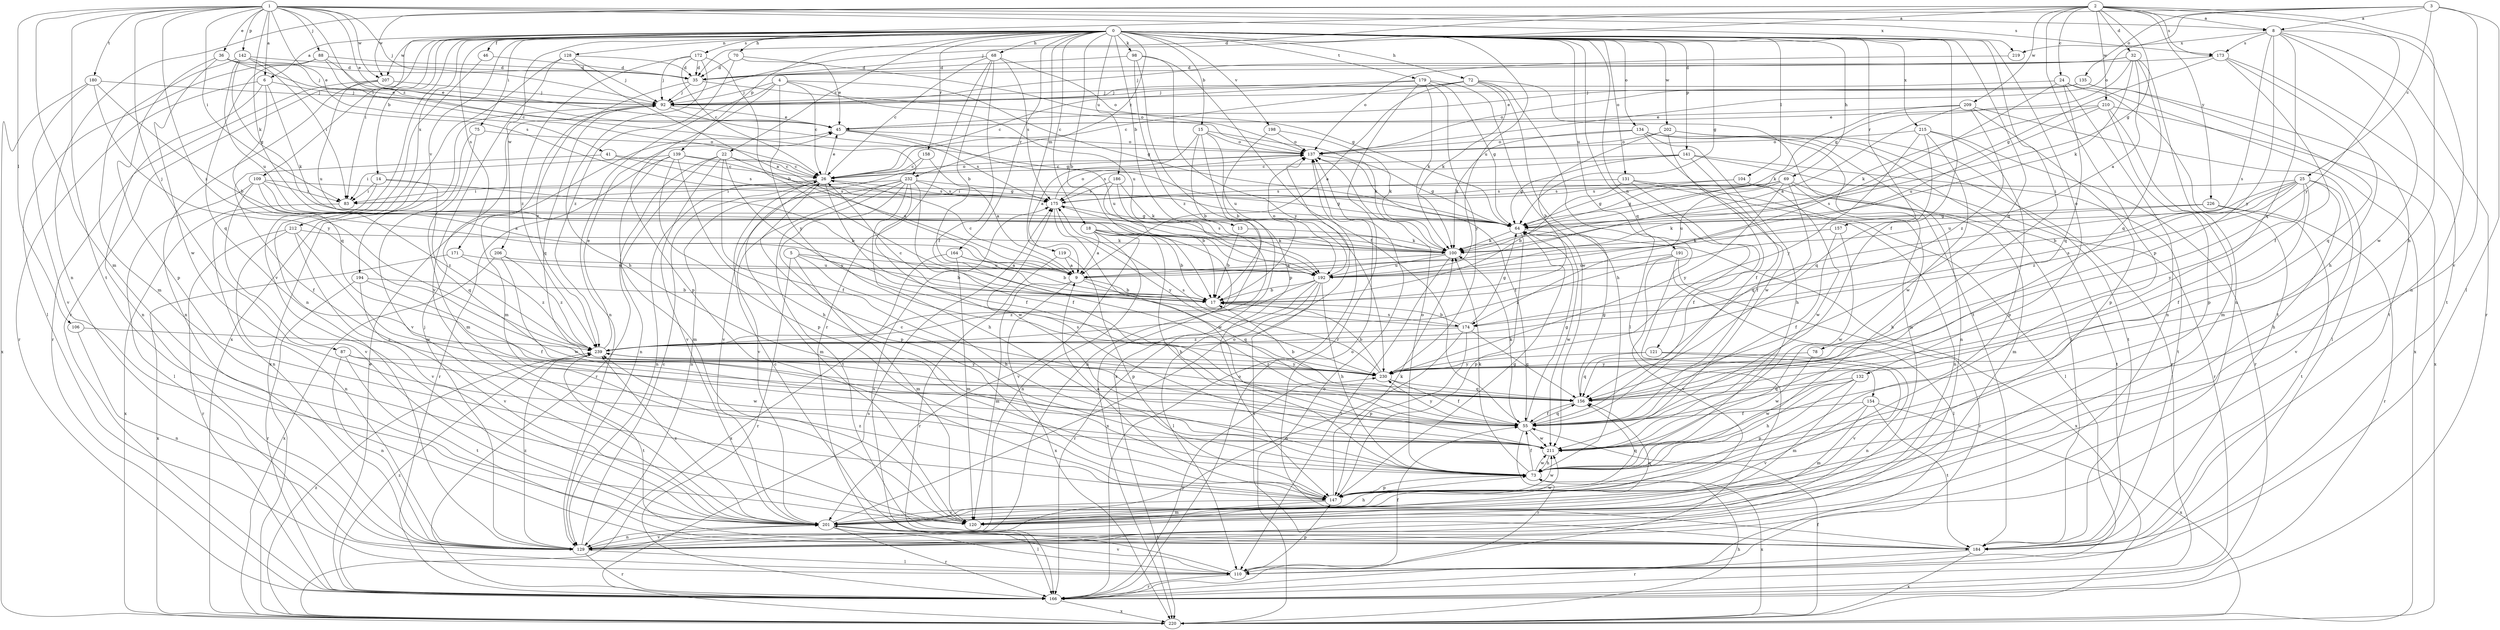strict digraph  {
0;
1;
2;
3;
4;
5;
6;
8;
9;
13;
14;
15;
17;
18;
22;
24;
25;
26;
32;
35;
36;
41;
45;
46;
55;
64;
68;
69;
70;
72;
73;
75;
78;
83;
87;
88;
92;
98;
100;
104;
106;
109;
110;
119;
120;
121;
128;
129;
131;
132;
134;
135;
137;
139;
141;
142;
147;
154;
156;
157;
158;
164;
166;
171;
172;
173;
174;
175;
179;
180;
184;
186;
191;
192;
194;
198;
201;
202;
206;
207;
209;
210;
211;
212;
215;
219;
220;
226;
230;
232;
239;
0 -> 6  [label=a];
0 -> 13  [label=b];
0 -> 14  [label=b];
0 -> 15  [label=b];
0 -> 17  [label=b];
0 -> 18  [label=c];
0 -> 22  [label=c];
0 -> 46  [label=f];
0 -> 55  [label=f];
0 -> 64  [label=g];
0 -> 68  [label=h];
0 -> 69  [label=h];
0 -> 70  [label=h];
0 -> 72  [label=h];
0 -> 75  [label=i];
0 -> 78  [label=i];
0 -> 83  [label=i];
0 -> 98  [label=k];
0 -> 104  [label=l];
0 -> 119  [label=m];
0 -> 121  [label=n];
0 -> 128  [label=n];
0 -> 131  [label=o];
0 -> 132  [label=o];
0 -> 134  [label=o];
0 -> 139  [label=p];
0 -> 141  [label=p];
0 -> 154  [label=q];
0 -> 156  [label=q];
0 -> 157  [label=r];
0 -> 158  [label=r];
0 -> 164  [label=r];
0 -> 166  [label=r];
0 -> 171  [label=s];
0 -> 172  [label=s];
0 -> 179  [label=t];
0 -> 186  [label=u];
0 -> 191  [label=u];
0 -> 192  [label=u];
0 -> 194  [label=v];
0 -> 198  [label=v];
0 -> 201  [label=v];
0 -> 202  [label=w];
0 -> 206  [label=w];
0 -> 207  [label=w];
0 -> 212  [label=x];
0 -> 215  [label=x];
0 -> 232  [label=z];
1 -> 6  [label=a];
1 -> 8  [label=a];
1 -> 36  [label=e];
1 -> 41  [label=e];
1 -> 45  [label=e];
1 -> 83  [label=i];
1 -> 87  [label=j];
1 -> 88  [label=j];
1 -> 92  [label=j];
1 -> 100  [label=k];
1 -> 106  [label=l];
1 -> 120  [label=m];
1 -> 142  [label=p];
1 -> 173  [label=s];
1 -> 180  [label=t];
1 -> 184  [label=t];
1 -> 207  [label=w];
1 -> 219  [label=x];
1 -> 232  [label=z];
1 -> 239  [label=z];
2 -> 8  [label=a];
2 -> 24  [label=c];
2 -> 32  [label=d];
2 -> 64  [label=g];
2 -> 73  [label=h];
2 -> 92  [label=j];
2 -> 109  [label=l];
2 -> 129  [label=n];
2 -> 147  [label=p];
2 -> 173  [label=s];
2 -> 207  [label=w];
2 -> 209  [label=w];
2 -> 210  [label=w];
2 -> 226  [label=y];
2 -> 230  [label=y];
3 -> 8  [label=a];
3 -> 25  [label=c];
3 -> 35  [label=d];
3 -> 110  [label=l];
3 -> 135  [label=o];
3 -> 137  [label=o];
3 -> 201  [label=v];
4 -> 26  [label=c];
4 -> 64  [label=g];
4 -> 92  [label=j];
4 -> 129  [label=n];
4 -> 147  [label=p];
4 -> 192  [label=u];
4 -> 230  [label=y];
5 -> 17  [label=b];
5 -> 73  [label=h];
5 -> 120  [label=m];
5 -> 166  [label=r];
5 -> 192  [label=u];
6 -> 92  [label=j];
6 -> 100  [label=k];
6 -> 129  [label=n];
6 -> 156  [label=q];
6 -> 166  [label=r];
8 -> 129  [label=n];
8 -> 156  [label=q];
8 -> 166  [label=r];
8 -> 173  [label=s];
8 -> 174  [label=s];
8 -> 211  [label=w];
8 -> 219  [label=x];
8 -> 230  [label=y];
9 -> 17  [label=b];
9 -> 26  [label=c];
9 -> 120  [label=m];
9 -> 156  [label=q];
9 -> 220  [label=x];
13 -> 17  [label=b];
13 -> 100  [label=k];
14 -> 17  [label=b];
14 -> 83  [label=i];
14 -> 129  [label=n];
14 -> 156  [label=q];
15 -> 9  [label=a];
15 -> 17  [label=b];
15 -> 100  [label=k];
15 -> 137  [label=o];
15 -> 192  [label=u];
15 -> 220  [label=x];
17 -> 174  [label=s];
18 -> 9  [label=a];
18 -> 17  [label=b];
18 -> 73  [label=h];
18 -> 100  [label=k];
18 -> 129  [label=n];
18 -> 201  [label=v];
18 -> 220  [label=x];
22 -> 9  [label=a];
22 -> 26  [label=c];
22 -> 55  [label=f];
22 -> 129  [label=n];
22 -> 166  [label=r];
22 -> 201  [label=v];
22 -> 230  [label=y];
24 -> 92  [label=j];
24 -> 129  [label=n];
24 -> 156  [label=q];
24 -> 174  [label=s];
24 -> 184  [label=t];
24 -> 220  [label=x];
25 -> 17  [label=b];
25 -> 55  [label=f];
25 -> 73  [label=h];
25 -> 174  [label=s];
25 -> 175  [label=s];
25 -> 192  [label=u];
25 -> 201  [label=v];
25 -> 230  [label=y];
25 -> 239  [label=z];
26 -> 45  [label=e];
26 -> 55  [label=f];
26 -> 83  [label=i];
26 -> 120  [label=m];
26 -> 129  [label=n];
26 -> 137  [label=o];
26 -> 175  [label=s];
32 -> 9  [label=a];
32 -> 35  [label=d];
32 -> 64  [label=g];
32 -> 92  [label=j];
32 -> 100  [label=k];
32 -> 129  [label=n];
32 -> 156  [label=q];
35 -> 92  [label=j];
35 -> 137  [label=o];
35 -> 239  [label=z];
36 -> 35  [label=d];
36 -> 45  [label=e];
36 -> 92  [label=j];
36 -> 147  [label=p];
36 -> 211  [label=w];
41 -> 26  [label=c];
41 -> 55  [label=f];
41 -> 175  [label=s];
45 -> 137  [label=o];
45 -> 175  [label=s];
45 -> 192  [label=u];
46 -> 35  [label=d];
46 -> 129  [label=n];
55 -> 64  [label=g];
55 -> 100  [label=k];
55 -> 156  [label=q];
55 -> 166  [label=r];
55 -> 211  [label=w];
55 -> 230  [label=y];
64 -> 100  [label=k];
64 -> 147  [label=p];
64 -> 211  [label=w];
64 -> 220  [label=x];
68 -> 17  [label=b];
68 -> 26  [label=c];
68 -> 35  [label=d];
68 -> 55  [label=f];
68 -> 137  [label=o];
68 -> 166  [label=r];
68 -> 175  [label=s];
69 -> 64  [label=g];
69 -> 73  [label=h];
69 -> 83  [label=i];
69 -> 120  [label=m];
69 -> 156  [label=q];
69 -> 175  [label=s];
69 -> 192  [label=u];
69 -> 230  [label=y];
70 -> 35  [label=d];
70 -> 45  [label=e];
70 -> 64  [label=g];
70 -> 239  [label=z];
72 -> 9  [label=a];
72 -> 26  [label=c];
72 -> 73  [label=h];
72 -> 92  [label=j];
72 -> 100  [label=k];
72 -> 110  [label=l];
72 -> 184  [label=t];
73 -> 26  [label=c];
73 -> 55  [label=f];
73 -> 100  [label=k];
73 -> 137  [label=o];
73 -> 147  [label=p];
73 -> 211  [label=w];
73 -> 220  [label=x];
75 -> 120  [label=m];
75 -> 137  [label=o];
75 -> 201  [label=v];
78 -> 211  [label=w];
78 -> 230  [label=y];
83 -> 220  [label=x];
87 -> 129  [label=n];
87 -> 184  [label=t];
87 -> 211  [label=w];
87 -> 230  [label=y];
88 -> 26  [label=c];
88 -> 35  [label=d];
88 -> 45  [label=e];
88 -> 110  [label=l];
88 -> 156  [label=q];
92 -> 45  [label=e];
92 -> 64  [label=g];
92 -> 120  [label=m];
92 -> 156  [label=q];
92 -> 220  [label=x];
98 -> 35  [label=d];
98 -> 55  [label=f];
98 -> 147  [label=p];
98 -> 230  [label=y];
98 -> 239  [label=z];
100 -> 9  [label=a];
100 -> 110  [label=l];
100 -> 175  [label=s];
100 -> 192  [label=u];
104 -> 64  [label=g];
104 -> 175  [label=s];
104 -> 184  [label=t];
104 -> 211  [label=w];
106 -> 129  [label=n];
106 -> 239  [label=z];
109 -> 9  [label=a];
109 -> 83  [label=i];
109 -> 110  [label=l];
109 -> 175  [label=s];
109 -> 201  [label=v];
109 -> 239  [label=z];
110 -> 55  [label=f];
110 -> 147  [label=p];
110 -> 166  [label=r];
110 -> 175  [label=s];
110 -> 201  [label=v];
119 -> 9  [label=a];
119 -> 147  [label=p];
119 -> 166  [label=r];
120 -> 156  [label=q];
121 -> 129  [label=n];
121 -> 156  [label=q];
121 -> 201  [label=v];
121 -> 230  [label=y];
128 -> 9  [label=a];
128 -> 35  [label=d];
128 -> 92  [label=j];
128 -> 201  [label=v];
128 -> 220  [label=x];
129 -> 26  [label=c];
129 -> 92  [label=j];
129 -> 110  [label=l];
129 -> 166  [label=r];
129 -> 201  [label=v];
129 -> 239  [label=z];
131 -> 17  [label=b];
131 -> 55  [label=f];
131 -> 110  [label=l];
131 -> 129  [label=n];
131 -> 175  [label=s];
132 -> 73  [label=h];
132 -> 120  [label=m];
132 -> 147  [label=p];
132 -> 156  [label=q];
132 -> 211  [label=w];
134 -> 73  [label=h];
134 -> 100  [label=k];
134 -> 120  [label=m];
134 -> 129  [label=n];
134 -> 137  [label=o];
134 -> 184  [label=t];
134 -> 211  [label=w];
135 -> 45  [label=e];
135 -> 92  [label=j];
135 -> 137  [label=o];
135 -> 156  [label=q];
135 -> 184  [label=t];
137 -> 26  [label=c];
137 -> 55  [label=f];
137 -> 64  [label=g];
139 -> 26  [label=c];
139 -> 64  [label=g];
139 -> 73  [label=h];
139 -> 83  [label=i];
139 -> 120  [label=m];
139 -> 147  [label=p];
139 -> 166  [label=r];
141 -> 26  [label=c];
141 -> 55  [label=f];
141 -> 64  [label=g];
141 -> 166  [label=r];
141 -> 175  [label=s];
141 -> 184  [label=t];
142 -> 35  [label=d];
142 -> 64  [label=g];
142 -> 83  [label=i];
142 -> 120  [label=m];
142 -> 175  [label=s];
142 -> 192  [label=u];
147 -> 9  [label=a];
147 -> 64  [label=g];
147 -> 100  [label=k];
147 -> 120  [label=m];
147 -> 156  [label=q];
147 -> 201  [label=v];
147 -> 211  [label=w];
147 -> 239  [label=z];
154 -> 55  [label=f];
154 -> 120  [label=m];
154 -> 184  [label=t];
154 -> 201  [label=v];
154 -> 220  [label=x];
156 -> 17  [label=b];
156 -> 55  [label=f];
156 -> 64  [label=g];
157 -> 55  [label=f];
157 -> 100  [label=k];
157 -> 211  [label=w];
158 -> 9  [label=a];
158 -> 26  [label=c];
158 -> 201  [label=v];
164 -> 9  [label=a];
164 -> 17  [label=b];
164 -> 120  [label=m];
164 -> 220  [label=x];
166 -> 45  [label=e];
166 -> 137  [label=o];
166 -> 220  [label=x];
166 -> 230  [label=y];
166 -> 239  [label=z];
171 -> 192  [label=u];
171 -> 220  [label=x];
171 -> 239  [label=z];
172 -> 17  [label=b];
172 -> 26  [label=c];
172 -> 35  [label=d];
172 -> 73  [label=h];
172 -> 92  [label=j];
172 -> 239  [label=z];
173 -> 35  [label=d];
173 -> 55  [label=f];
173 -> 64  [label=g];
173 -> 73  [label=h];
173 -> 184  [label=t];
174 -> 17  [label=b];
174 -> 26  [label=c];
174 -> 64  [label=g];
174 -> 129  [label=n];
174 -> 147  [label=p];
174 -> 156  [label=q];
174 -> 239  [label=z];
175 -> 64  [label=g];
175 -> 137  [label=o];
175 -> 211  [label=w];
175 -> 230  [label=y];
179 -> 26  [label=c];
179 -> 64  [label=g];
179 -> 92  [label=j];
179 -> 100  [label=k];
179 -> 166  [label=r];
179 -> 211  [label=w];
179 -> 230  [label=y];
180 -> 17  [label=b];
180 -> 92  [label=j];
180 -> 201  [label=v];
180 -> 220  [label=x];
180 -> 230  [label=y];
184 -> 26  [label=c];
184 -> 137  [label=o];
184 -> 166  [label=r];
184 -> 220  [label=x];
186 -> 17  [label=b];
186 -> 100  [label=k];
186 -> 129  [label=n];
186 -> 175  [label=s];
191 -> 110  [label=l];
191 -> 166  [label=r];
191 -> 192  [label=u];
191 -> 201  [label=v];
191 -> 239  [label=z];
192 -> 17  [label=b];
192 -> 73  [label=h];
192 -> 110  [label=l];
192 -> 137  [label=o];
192 -> 166  [label=r];
192 -> 184  [label=t];
192 -> 239  [label=z];
194 -> 17  [label=b];
194 -> 55  [label=f];
194 -> 166  [label=r];
194 -> 201  [label=v];
198 -> 17  [label=b];
198 -> 100  [label=k];
198 -> 137  [label=o];
201 -> 73  [label=h];
201 -> 110  [label=l];
201 -> 129  [label=n];
201 -> 137  [label=o];
201 -> 166  [label=r];
201 -> 184  [label=t];
201 -> 211  [label=w];
201 -> 239  [label=z];
202 -> 17  [label=b];
202 -> 55  [label=f];
202 -> 137  [label=o];
202 -> 166  [label=r];
202 -> 184  [label=t];
206 -> 192  [label=u];
206 -> 211  [label=w];
206 -> 220  [label=x];
206 -> 239  [label=z];
207 -> 92  [label=j];
207 -> 129  [label=n];
207 -> 166  [label=r];
207 -> 192  [label=u];
209 -> 9  [label=a];
209 -> 45  [label=e];
209 -> 100  [label=k];
209 -> 110  [label=l];
209 -> 147  [label=p];
209 -> 239  [label=z];
210 -> 45  [label=e];
210 -> 100  [label=k];
210 -> 120  [label=m];
210 -> 147  [label=p];
210 -> 192  [label=u];
210 -> 220  [label=x];
211 -> 73  [label=h];
211 -> 175  [label=s];
212 -> 100  [label=k];
212 -> 129  [label=n];
212 -> 166  [label=r];
212 -> 201  [label=v];
212 -> 211  [label=w];
215 -> 137  [label=o];
215 -> 147  [label=p];
215 -> 156  [label=q];
215 -> 166  [label=r];
215 -> 211  [label=w];
215 -> 230  [label=y];
219 -> 137  [label=o];
220 -> 55  [label=f];
220 -> 73  [label=h];
220 -> 137  [label=o];
220 -> 175  [label=s];
220 -> 239  [label=z];
226 -> 64  [label=g];
226 -> 100  [label=k];
226 -> 166  [label=r];
226 -> 184  [label=t];
230 -> 17  [label=b];
230 -> 55  [label=f];
230 -> 156  [label=q];
230 -> 175  [label=s];
230 -> 239  [label=z];
232 -> 55  [label=f];
232 -> 64  [label=g];
232 -> 73  [label=h];
232 -> 83  [label=i];
232 -> 129  [label=n];
232 -> 147  [label=p];
232 -> 175  [label=s];
232 -> 184  [label=t];
232 -> 201  [label=v];
232 -> 211  [label=w];
239 -> 45  [label=e];
239 -> 184  [label=t];
239 -> 230  [label=y];
}
